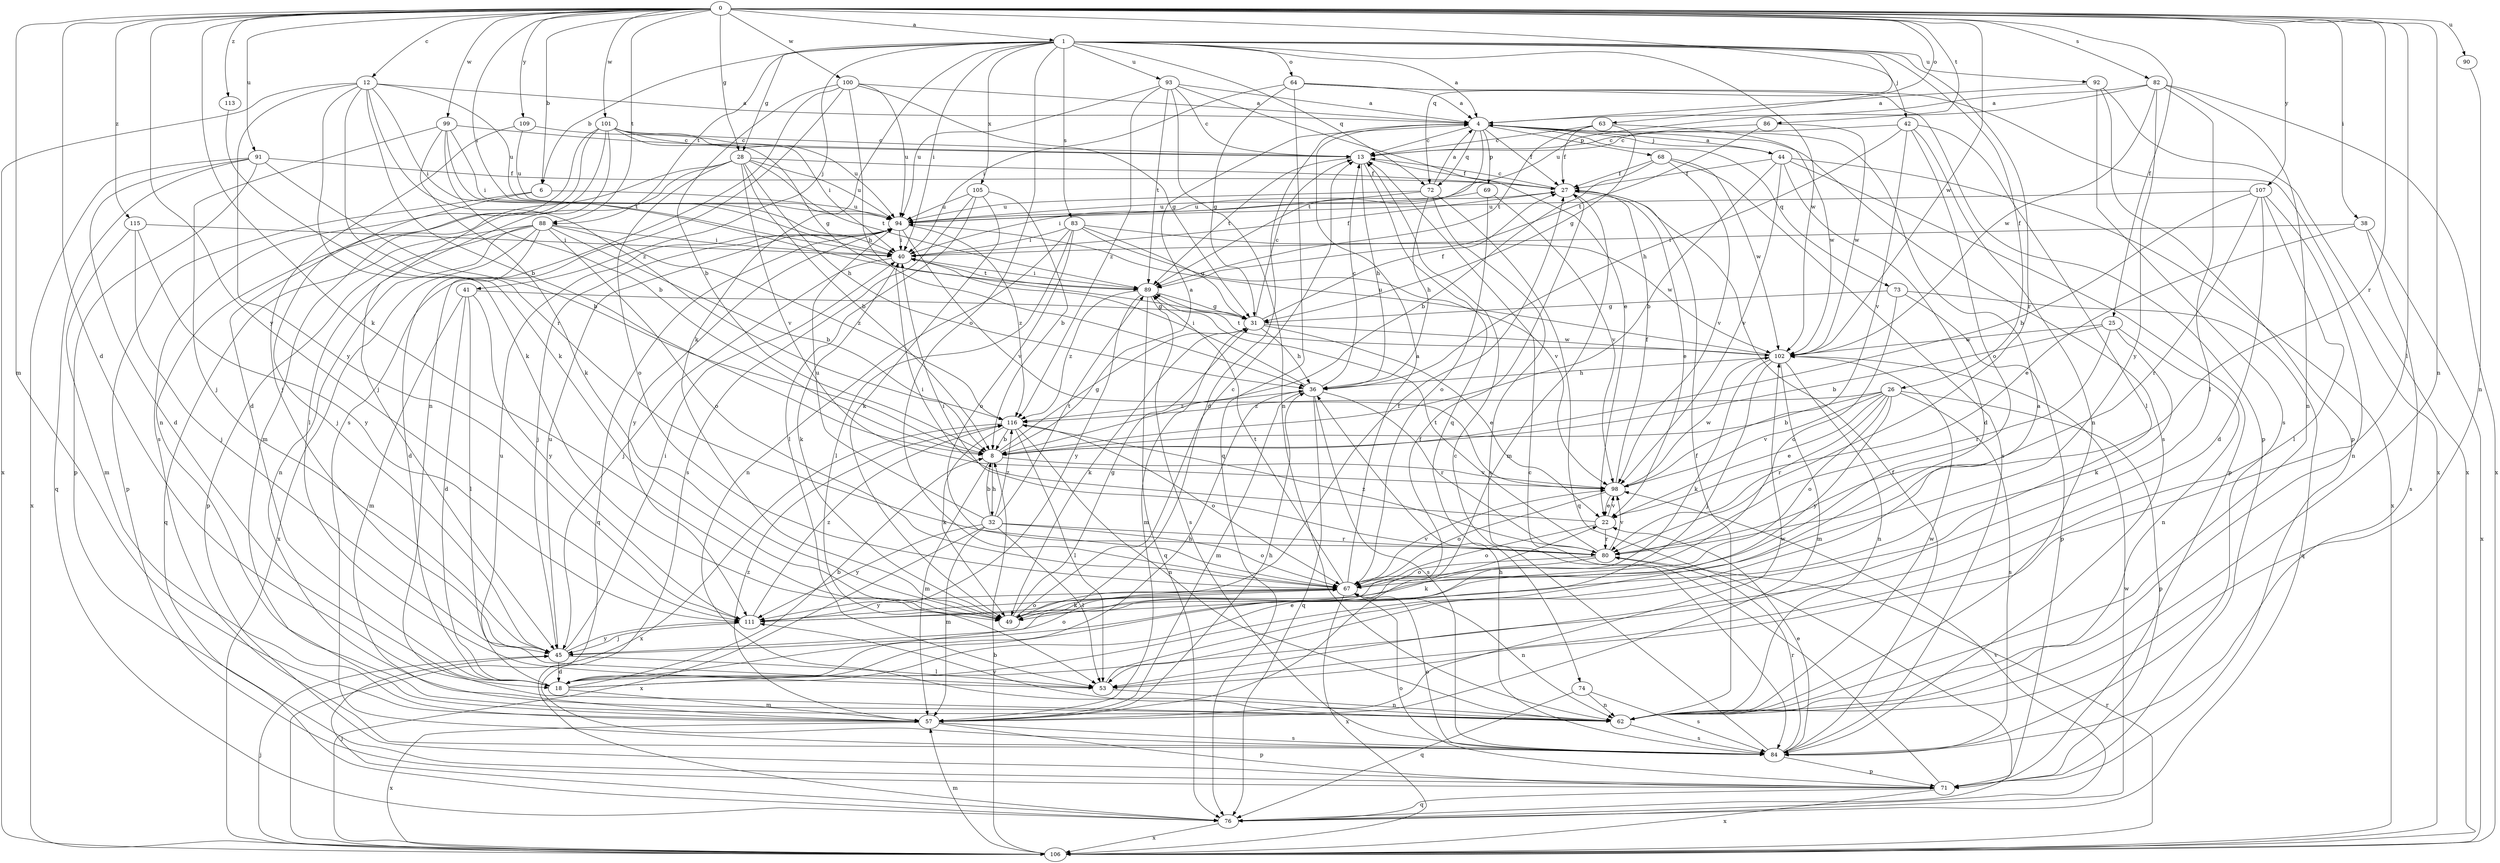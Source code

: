 strict digraph  {
0;
1;
4;
6;
8;
12;
13;
18;
22;
25;
26;
27;
28;
31;
32;
36;
38;
40;
41;
42;
44;
45;
49;
53;
57;
62;
63;
64;
67;
68;
69;
71;
72;
73;
74;
76;
80;
82;
83;
84;
86;
88;
89;
90;
91;
92;
93;
94;
98;
99;
100;
101;
102;
105;
106;
107;
109;
111;
113;
115;
116;
0 -> 1  [label=a];
0 -> 6  [label=b];
0 -> 12  [label=c];
0 -> 18  [label=d];
0 -> 25  [label=f];
0 -> 28  [label=g];
0 -> 38  [label=i];
0 -> 40  [label=i];
0 -> 49  [label=k];
0 -> 53  [label=l];
0 -> 57  [label=m];
0 -> 62  [label=n];
0 -> 63  [label=o];
0 -> 72  [label=q];
0 -> 80  [label=r];
0 -> 82  [label=s];
0 -> 86  [label=t];
0 -> 88  [label=t];
0 -> 90  [label=u];
0 -> 91  [label=u];
0 -> 99  [label=w];
0 -> 100  [label=w];
0 -> 101  [label=w];
0 -> 102  [label=w];
0 -> 107  [label=y];
0 -> 109  [label=y];
0 -> 111  [label=y];
0 -> 113  [label=z];
0 -> 115  [label=z];
1 -> 4  [label=a];
1 -> 6  [label=b];
1 -> 26  [label=f];
1 -> 28  [label=g];
1 -> 40  [label=i];
1 -> 41  [label=j];
1 -> 42  [label=j];
1 -> 49  [label=k];
1 -> 64  [label=o];
1 -> 67  [label=o];
1 -> 72  [label=q];
1 -> 80  [label=r];
1 -> 83  [label=s];
1 -> 88  [label=t];
1 -> 92  [label=u];
1 -> 93  [label=u];
1 -> 102  [label=w];
1 -> 105  [label=x];
4 -> 13  [label=c];
4 -> 18  [label=d];
4 -> 27  [label=f];
4 -> 44  [label=j];
4 -> 68  [label=p];
4 -> 69  [label=p];
4 -> 72  [label=q];
4 -> 73  [label=q];
4 -> 84  [label=s];
4 -> 89  [label=t];
6 -> 45  [label=j];
6 -> 71  [label=p];
6 -> 94  [label=u];
8 -> 4  [label=a];
8 -> 31  [label=g];
8 -> 32  [label=h];
8 -> 57  [label=m];
8 -> 98  [label=v];
12 -> 4  [label=a];
12 -> 8  [label=b];
12 -> 40  [label=i];
12 -> 49  [label=k];
12 -> 80  [label=r];
12 -> 94  [label=u];
12 -> 106  [label=x];
12 -> 111  [label=y];
12 -> 116  [label=z];
13 -> 27  [label=f];
13 -> 36  [label=h];
13 -> 74  [label=q];
13 -> 89  [label=t];
18 -> 8  [label=b];
18 -> 22  [label=e];
18 -> 27  [label=f];
18 -> 36  [label=h];
18 -> 57  [label=m];
18 -> 94  [label=u];
22 -> 40  [label=i];
22 -> 67  [label=o];
22 -> 80  [label=r];
22 -> 98  [label=v];
25 -> 8  [label=b];
25 -> 49  [label=k];
25 -> 62  [label=n];
25 -> 80  [label=r];
25 -> 102  [label=w];
26 -> 8  [label=b];
26 -> 22  [label=e];
26 -> 67  [label=o];
26 -> 71  [label=p];
26 -> 80  [label=r];
26 -> 84  [label=s];
26 -> 98  [label=v];
26 -> 111  [label=y];
26 -> 116  [label=z];
27 -> 13  [label=c];
27 -> 22  [label=e];
27 -> 57  [label=m];
27 -> 94  [label=u];
28 -> 8  [label=b];
28 -> 27  [label=f];
28 -> 36  [label=h];
28 -> 53  [label=l];
28 -> 57  [label=m];
28 -> 67  [label=o];
28 -> 89  [label=t];
28 -> 94  [label=u];
28 -> 98  [label=v];
31 -> 13  [label=c];
31 -> 22  [label=e];
31 -> 27  [label=f];
31 -> 36  [label=h];
31 -> 49  [label=k];
31 -> 57  [label=m];
31 -> 102  [label=w];
32 -> 8  [label=b];
32 -> 53  [label=l];
32 -> 57  [label=m];
32 -> 67  [label=o];
32 -> 80  [label=r];
32 -> 89  [label=t];
32 -> 94  [label=u];
32 -> 106  [label=x];
32 -> 111  [label=y];
32 -> 116  [label=z];
36 -> 13  [label=c];
36 -> 40  [label=i];
36 -> 57  [label=m];
36 -> 76  [label=q];
36 -> 80  [label=r];
36 -> 84  [label=s];
36 -> 116  [label=z];
38 -> 22  [label=e];
38 -> 40  [label=i];
38 -> 84  [label=s];
38 -> 106  [label=x];
40 -> 27  [label=f];
40 -> 45  [label=j];
40 -> 49  [label=k];
40 -> 89  [label=t];
41 -> 18  [label=d];
41 -> 31  [label=g];
41 -> 53  [label=l];
41 -> 57  [label=m];
41 -> 111  [label=y];
42 -> 13  [label=c];
42 -> 36  [label=h];
42 -> 53  [label=l];
42 -> 62  [label=n];
42 -> 67  [label=o];
42 -> 98  [label=v];
44 -> 4  [label=a];
44 -> 8  [label=b];
44 -> 18  [label=d];
44 -> 27  [label=f];
44 -> 71  [label=p];
44 -> 98  [label=v];
44 -> 106  [label=x];
45 -> 18  [label=d];
45 -> 40  [label=i];
45 -> 53  [label=l];
45 -> 67  [label=o];
45 -> 94  [label=u];
45 -> 111  [label=y];
49 -> 13  [label=c];
49 -> 27  [label=f];
49 -> 31  [label=g];
53 -> 4  [label=a];
53 -> 62  [label=n];
57 -> 36  [label=h];
57 -> 71  [label=p];
57 -> 84  [label=s];
57 -> 102  [label=w];
57 -> 106  [label=x];
57 -> 116  [label=z];
62 -> 27  [label=f];
62 -> 84  [label=s];
62 -> 102  [label=w];
62 -> 111  [label=y];
63 -> 13  [label=c];
63 -> 27  [label=f];
63 -> 31  [label=g];
63 -> 89  [label=t];
63 -> 102  [label=w];
64 -> 4  [label=a];
64 -> 31  [label=g];
64 -> 40  [label=i];
64 -> 71  [label=p];
64 -> 76  [label=q];
64 -> 106  [label=x];
67 -> 4  [label=a];
67 -> 49  [label=k];
67 -> 62  [label=n];
67 -> 89  [label=t];
67 -> 98  [label=v];
67 -> 106  [label=x];
67 -> 111  [label=y];
68 -> 8  [label=b];
68 -> 27  [label=f];
68 -> 84  [label=s];
68 -> 98  [label=v];
68 -> 102  [label=w];
69 -> 67  [label=o];
69 -> 94  [label=u];
69 -> 98  [label=v];
71 -> 13  [label=c];
71 -> 67  [label=o];
71 -> 76  [label=q];
71 -> 106  [label=x];
72 -> 4  [label=a];
72 -> 36  [label=h];
72 -> 40  [label=i];
72 -> 76  [label=q];
72 -> 84  [label=s];
72 -> 94  [label=u];
73 -> 31  [label=g];
73 -> 67  [label=o];
73 -> 71  [label=p];
73 -> 76  [label=q];
74 -> 62  [label=n];
74 -> 76  [label=q];
74 -> 84  [label=s];
76 -> 45  [label=j];
76 -> 98  [label=v];
76 -> 102  [label=w];
76 -> 106  [label=x];
80 -> 40  [label=i];
80 -> 49  [label=k];
80 -> 67  [label=o];
80 -> 89  [label=t];
80 -> 98  [label=v];
80 -> 116  [label=z];
82 -> 4  [label=a];
82 -> 53  [label=l];
82 -> 62  [label=n];
82 -> 94  [label=u];
82 -> 102  [label=w];
82 -> 106  [label=x];
82 -> 111  [label=y];
83 -> 31  [label=g];
83 -> 40  [label=i];
83 -> 53  [label=l];
83 -> 62  [label=n];
83 -> 67  [label=o];
83 -> 98  [label=v];
83 -> 102  [label=w];
84 -> 13  [label=c];
84 -> 22  [label=e];
84 -> 27  [label=f];
84 -> 36  [label=h];
84 -> 67  [label=o];
84 -> 71  [label=p];
84 -> 80  [label=r];
86 -> 13  [label=c];
86 -> 89  [label=t];
86 -> 102  [label=w];
88 -> 8  [label=b];
88 -> 18  [label=d];
88 -> 40  [label=i];
88 -> 62  [label=n];
88 -> 67  [label=o];
88 -> 71  [label=p];
88 -> 76  [label=q];
88 -> 106  [label=x];
88 -> 116  [label=z];
89 -> 31  [label=g];
89 -> 40  [label=i];
89 -> 76  [label=q];
89 -> 84  [label=s];
89 -> 111  [label=y];
89 -> 116  [label=z];
90 -> 62  [label=n];
91 -> 8  [label=b];
91 -> 18  [label=d];
91 -> 27  [label=f];
91 -> 71  [label=p];
91 -> 76  [label=q];
91 -> 106  [label=x];
92 -> 4  [label=a];
92 -> 71  [label=p];
92 -> 84  [label=s];
92 -> 106  [label=x];
93 -> 4  [label=a];
93 -> 13  [label=c];
93 -> 22  [label=e];
93 -> 62  [label=n];
93 -> 89  [label=t];
93 -> 94  [label=u];
93 -> 116  [label=z];
94 -> 40  [label=i];
94 -> 45  [label=j];
94 -> 76  [label=q];
94 -> 98  [label=v];
94 -> 111  [label=y];
94 -> 116  [label=z];
98 -> 22  [label=e];
98 -> 27  [label=f];
98 -> 67  [label=o];
98 -> 102  [label=w];
99 -> 8  [label=b];
99 -> 13  [label=c];
99 -> 40  [label=i];
99 -> 45  [label=j];
99 -> 49  [label=k];
99 -> 89  [label=t];
100 -> 4  [label=a];
100 -> 8  [label=b];
100 -> 31  [label=g];
100 -> 36  [label=h];
100 -> 62  [label=n];
100 -> 84  [label=s];
100 -> 94  [label=u];
101 -> 13  [label=c];
101 -> 18  [label=d];
101 -> 31  [label=g];
101 -> 40  [label=i];
101 -> 45  [label=j];
101 -> 62  [label=n];
101 -> 84  [label=s];
101 -> 94  [label=u];
102 -> 36  [label=h];
102 -> 45  [label=j];
102 -> 49  [label=k];
102 -> 57  [label=m];
102 -> 62  [label=n];
102 -> 89  [label=t];
102 -> 94  [label=u];
105 -> 8  [label=b];
105 -> 49  [label=k];
105 -> 53  [label=l];
105 -> 84  [label=s];
105 -> 94  [label=u];
106 -> 8  [label=b];
106 -> 45  [label=j];
106 -> 57  [label=m];
106 -> 80  [label=r];
107 -> 8  [label=b];
107 -> 18  [label=d];
107 -> 53  [label=l];
107 -> 62  [label=n];
107 -> 80  [label=r];
107 -> 94  [label=u];
109 -> 13  [label=c];
109 -> 45  [label=j];
109 -> 94  [label=u];
111 -> 45  [label=j];
111 -> 67  [label=o];
111 -> 116  [label=z];
113 -> 49  [label=k];
115 -> 40  [label=i];
115 -> 45  [label=j];
115 -> 57  [label=m];
115 -> 111  [label=y];
116 -> 8  [label=b];
116 -> 49  [label=k];
116 -> 53  [label=l];
116 -> 62  [label=n];
116 -> 67  [label=o];
116 -> 106  [label=x];
}
